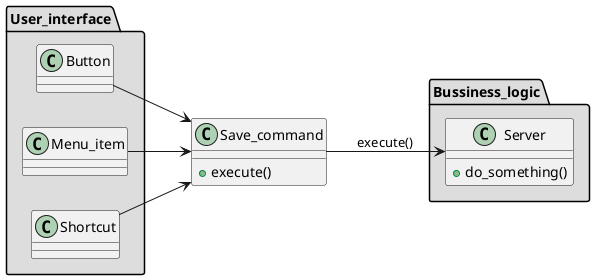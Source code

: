 ```plantuml
@startuml
left to right direction
package User_interface #DDDDDD {
  class Button {}
  class Menu_item {}
  class Shortcut {}
}

class Save_command {
  + execute()
}

package Bussiness_logic #DDDDDD {
  class Server {
    + do_something()
  }
}

Button --> Save_command
Menu_item --> Save_command
Shortcut --> Save_command
Save_command --> Server : execute()
@enduml
```
